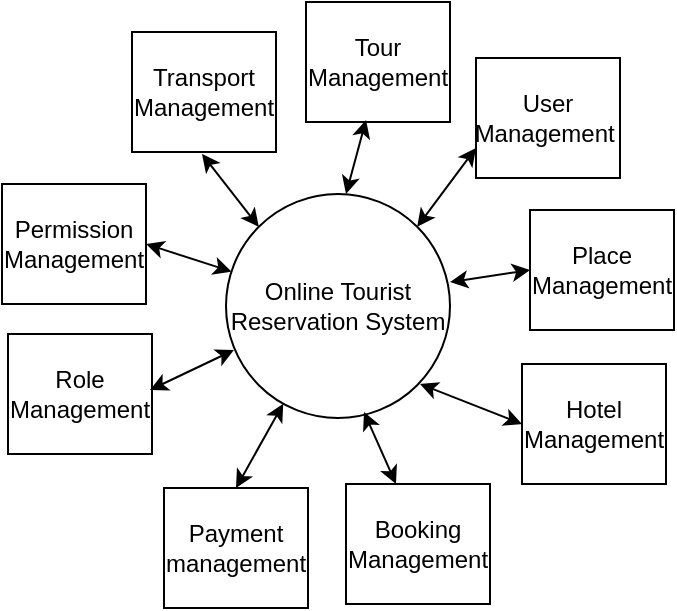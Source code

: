<mxfile version="14.2.3" type="github">
  <diagram id="gT5Ahr8aB3ab0rBpAsjc" name="Page-1">
    <mxGraphModel dx="782" dy="468" grid="0" gridSize="10" guides="1" tooltips="1" connect="1" arrows="1" fold="1" page="1" pageScale="1" pageWidth="827" pageHeight="1169" math="0" shadow="0">
      <root>
        <mxCell id="0" />
        <mxCell id="1" parent="0" />
        <mxCell id="nL5kYIlsXwx_xN5a4O-O-1" value="Online Tourist Reservation System" style="ellipse;whiteSpace=wrap;html=1;aspect=fixed;" vertex="1" parent="1">
          <mxGeometry x="340" y="194" width="112" height="112" as="geometry" />
        </mxCell>
        <mxCell id="nL5kYIlsXwx_xN5a4O-O-2" value="Tour Management" style="rounded=0;whiteSpace=wrap;html=1;" vertex="1" parent="1">
          <mxGeometry x="380" y="98" width="72" height="60" as="geometry" />
        </mxCell>
        <mxCell id="nL5kYIlsXwx_xN5a4O-O-4" value="User Management&amp;nbsp;" style="rounded=0;whiteSpace=wrap;html=1;" vertex="1" parent="1">
          <mxGeometry x="465" y="126" width="72" height="60" as="geometry" />
        </mxCell>
        <mxCell id="nL5kYIlsXwx_xN5a4O-O-5" value="Place Management" style="rounded=0;whiteSpace=wrap;html=1;" vertex="1" parent="1">
          <mxGeometry x="492" y="202" width="72" height="60" as="geometry" />
        </mxCell>
        <mxCell id="nL5kYIlsXwx_xN5a4O-O-6" value="Hotel Management" style="rounded=0;whiteSpace=wrap;html=1;" vertex="1" parent="1">
          <mxGeometry x="488" y="279" width="72" height="60" as="geometry" />
        </mxCell>
        <mxCell id="nL5kYIlsXwx_xN5a4O-O-7" value="Booking Management" style="rounded=0;whiteSpace=wrap;html=1;" vertex="1" parent="1">
          <mxGeometry x="400" y="339" width="72" height="60" as="geometry" />
        </mxCell>
        <mxCell id="nL5kYIlsXwx_xN5a4O-O-8" value="Transport Management" style="rounded=0;whiteSpace=wrap;html=1;" vertex="1" parent="1">
          <mxGeometry x="293" y="113" width="72" height="60" as="geometry" />
        </mxCell>
        <mxCell id="nL5kYIlsXwx_xN5a4O-O-9" value="Role Management" style="rounded=0;whiteSpace=wrap;html=1;" vertex="1" parent="1">
          <mxGeometry x="231" y="264" width="72" height="60" as="geometry" />
        </mxCell>
        <mxCell id="nL5kYIlsXwx_xN5a4O-O-10" value="Payment management" style="rounded=0;whiteSpace=wrap;html=1;" vertex="1" parent="1">
          <mxGeometry x="309" y="341" width="72" height="60" as="geometry" />
        </mxCell>
        <mxCell id="nL5kYIlsXwx_xN5a4O-O-11" value="Permission Management" style="rounded=0;whiteSpace=wrap;html=1;" vertex="1" parent="1">
          <mxGeometry x="228" y="189" width="72" height="60" as="geometry" />
        </mxCell>
        <mxCell id="nL5kYIlsXwx_xN5a4O-O-12" value="" style="endArrow=classic;startArrow=classic;html=1;entryX=0.417;entryY=0.983;entryDx=0;entryDy=0;entryPerimeter=0;" edge="1" parent="1" target="nL5kYIlsXwx_xN5a4O-O-2">
          <mxGeometry width="50" height="50" relative="1" as="geometry">
            <mxPoint x="400" y="194" as="sourcePoint" />
            <mxPoint x="450" y="144" as="targetPoint" />
          </mxGeometry>
        </mxCell>
        <mxCell id="nL5kYIlsXwx_xN5a4O-O-14" value="" style="endArrow=classic;startArrow=classic;html=1;exitX=0;exitY=0;exitDx=0;exitDy=0;" edge="1" parent="1" source="nL5kYIlsXwx_xN5a4O-O-1">
          <mxGeometry width="50" height="50" relative="1" as="geometry">
            <mxPoint x="287" y="216" as="sourcePoint" />
            <mxPoint x="328" y="174" as="targetPoint" />
          </mxGeometry>
        </mxCell>
        <mxCell id="nL5kYIlsXwx_xN5a4O-O-16" value="" style="endArrow=classic;startArrow=classic;html=1;entryX=0;entryY=0.5;entryDx=0;entryDy=0;" edge="1" parent="1" target="nL5kYIlsXwx_xN5a4O-O-6">
          <mxGeometry width="50" height="50" relative="1" as="geometry">
            <mxPoint x="437" y="289" as="sourcePoint" />
            <mxPoint x="487" y="239" as="targetPoint" />
          </mxGeometry>
        </mxCell>
        <mxCell id="nL5kYIlsXwx_xN5a4O-O-17" value="" style="endArrow=classic;startArrow=classic;html=1;entryX=0;entryY=0.75;entryDx=0;entryDy=0;exitX=1;exitY=0;exitDx=0;exitDy=0;" edge="1" parent="1" source="nL5kYIlsXwx_xN5a4O-O-1" target="nL5kYIlsXwx_xN5a4O-O-4">
          <mxGeometry width="50" height="50" relative="1" as="geometry">
            <mxPoint x="443" y="211" as="sourcePoint" />
            <mxPoint x="474" y="154" as="targetPoint" />
          </mxGeometry>
        </mxCell>
        <mxCell id="nL5kYIlsXwx_xN5a4O-O-18" value="" style="endArrow=classic;startArrow=classic;html=1;exitX=1;exitY=0.393;exitDx=0;exitDy=0;exitPerimeter=0;entryX=0;entryY=0.5;entryDx=0;entryDy=0;" edge="1" parent="1" source="nL5kYIlsXwx_xN5a4O-O-1" target="nL5kYIlsXwx_xN5a4O-O-5">
          <mxGeometry width="50" height="50" relative="1" as="geometry">
            <mxPoint x="457" y="215" as="sourcePoint" />
            <mxPoint x="507" y="165" as="targetPoint" />
          </mxGeometry>
        </mxCell>
        <mxCell id="nL5kYIlsXwx_xN5a4O-O-19" value="" style="endArrow=classic;startArrow=classic;html=1;entryX=0.616;entryY=0.973;entryDx=0;entryDy=0;entryPerimeter=0;" edge="1" parent="1" target="nL5kYIlsXwx_xN5a4O-O-1">
          <mxGeometry width="50" height="50" relative="1" as="geometry">
            <mxPoint x="425" y="339" as="sourcePoint" />
            <mxPoint x="475" y="289" as="targetPoint" />
          </mxGeometry>
        </mxCell>
        <mxCell id="nL5kYIlsXwx_xN5a4O-O-20" value="" style="endArrow=classic;startArrow=classic;html=1;exitX=0.5;exitY=0;exitDx=0;exitDy=0;" edge="1" parent="1" source="nL5kYIlsXwx_xN5a4O-O-10" target="nL5kYIlsXwx_xN5a4O-O-1">
          <mxGeometry width="50" height="50" relative="1" as="geometry">
            <mxPoint x="369" y="348" as="sourcePoint" />
            <mxPoint x="419" y="298" as="targetPoint" />
          </mxGeometry>
        </mxCell>
        <mxCell id="nL5kYIlsXwx_xN5a4O-O-21" value="" style="endArrow=classic;startArrow=classic;html=1;" edge="1" parent="1">
          <mxGeometry width="50" height="50" relative="1" as="geometry">
            <mxPoint x="302" y="292" as="sourcePoint" />
            <mxPoint x="344" y="272" as="targetPoint" />
          </mxGeometry>
        </mxCell>
        <mxCell id="nL5kYIlsXwx_xN5a4O-O-23" value="" style="endArrow=classic;startArrow=classic;html=1;exitX=1;exitY=0.5;exitDx=0;exitDy=0;" edge="1" parent="1" source="nL5kYIlsXwx_xN5a4O-O-11" target="nL5kYIlsXwx_xN5a4O-O-1">
          <mxGeometry width="50" height="50" relative="1" as="geometry">
            <mxPoint x="300" y="216" as="sourcePoint" />
            <mxPoint x="350" y="166" as="targetPoint" />
          </mxGeometry>
        </mxCell>
      </root>
    </mxGraphModel>
  </diagram>
</mxfile>

